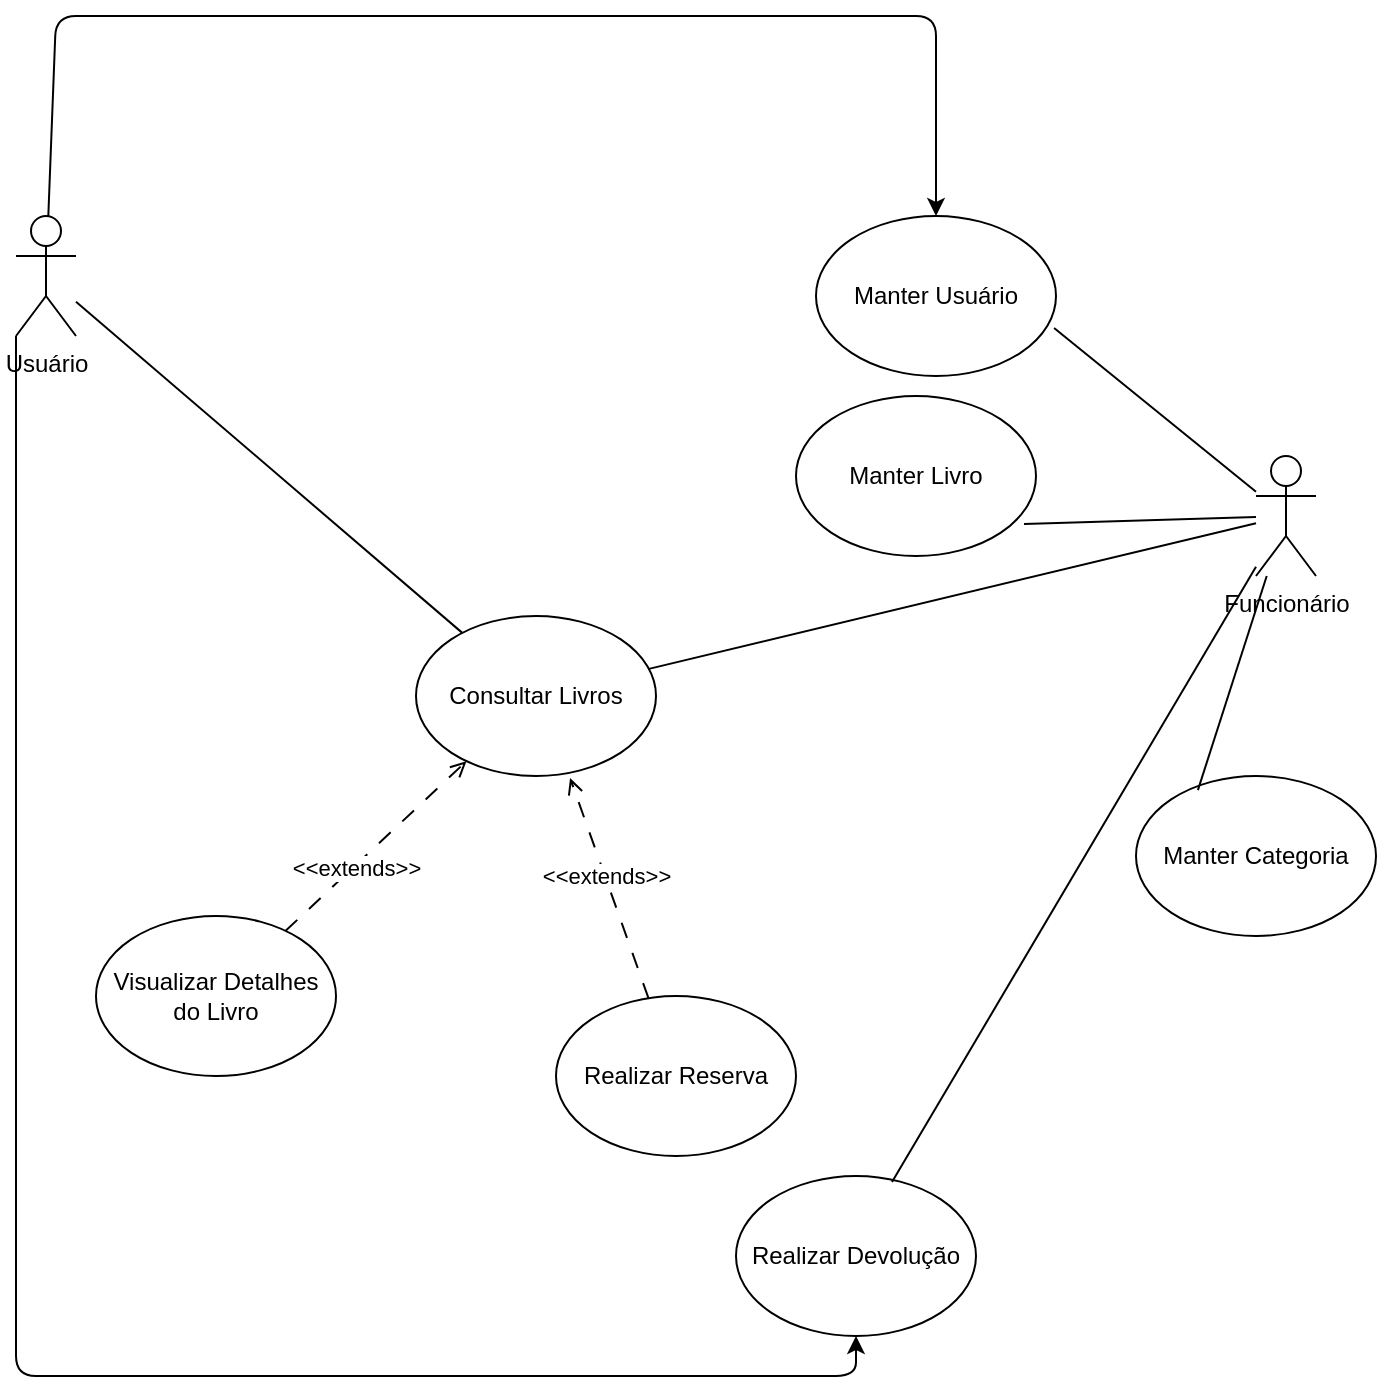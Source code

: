 <mxfile version="24.2.5" type="github">
  <diagram name="Página-1" id="rX_OChB66uoMsaLpp6ug">
    <mxGraphModel dx="1434" dy="772" grid="1" gridSize="10" guides="1" tooltips="1" connect="1" arrows="1" fold="1" page="1" pageScale="1" pageWidth="827" pageHeight="1169" math="0" shadow="0">
      <root>
        <mxCell id="0" />
        <mxCell id="1" parent="0" />
        <mxCell id="JcpWMlzMwsbFCnnu0zB2-25" style="edgeStyle=orthogonalEdgeStyle;rounded=1;orthogonalLoop=1;jettySize=auto;html=1;entryX=0.5;entryY=1;entryDx=0;entryDy=0;curved=0;" edge="1" parent="1" source="JcpWMlzMwsbFCnnu0zB2-1" target="JcpWMlzMwsbFCnnu0zB2-12">
          <mxGeometry relative="1" as="geometry">
            <Array as="points">
              <mxPoint x="60" y="720" />
              <mxPoint x="480" y="720" />
            </Array>
          </mxGeometry>
        </mxCell>
        <mxCell id="JcpWMlzMwsbFCnnu0zB2-1" value="Usuário&lt;div&gt;&lt;br&gt;&lt;/div&gt;" style="shape=umlActor;verticalLabelPosition=bottom;verticalAlign=top;html=1;outlineConnect=0;" vertex="1" parent="1">
          <mxGeometry x="60" y="140" width="30" height="60" as="geometry" />
        </mxCell>
        <mxCell id="JcpWMlzMwsbFCnnu0zB2-21" style="rounded=0;orthogonalLoop=1;jettySize=auto;html=1;endArrow=none;endFill=0;" edge="1" parent="1" source="JcpWMlzMwsbFCnnu0zB2-2" target="JcpWMlzMwsbFCnnu0zB2-8">
          <mxGeometry relative="1" as="geometry" />
        </mxCell>
        <mxCell id="JcpWMlzMwsbFCnnu0zB2-2" value="Funcionário" style="shape=umlActor;verticalLabelPosition=bottom;verticalAlign=top;html=1;outlineConnect=0;" vertex="1" parent="1">
          <mxGeometry x="680" y="260" width="30" height="60" as="geometry" />
        </mxCell>
        <mxCell id="JcpWMlzMwsbFCnnu0zB2-6" value="Manter Usuário" style="ellipse;whiteSpace=wrap;html=1;" vertex="1" parent="1">
          <mxGeometry x="460" y="140" width="120" height="80" as="geometry" />
        </mxCell>
        <mxCell id="JcpWMlzMwsbFCnnu0zB2-7" value="Manter Livro" style="ellipse;whiteSpace=wrap;html=1;" vertex="1" parent="1">
          <mxGeometry x="450" y="230" width="120" height="80" as="geometry" />
        </mxCell>
        <mxCell id="JcpWMlzMwsbFCnnu0zB2-16" style="rounded=0;orthogonalLoop=1;jettySize=auto;html=1;endArrow=none;endFill=0;" edge="1" parent="1" source="JcpWMlzMwsbFCnnu0zB2-8" target="JcpWMlzMwsbFCnnu0zB2-1">
          <mxGeometry relative="1" as="geometry" />
        </mxCell>
        <mxCell id="JcpWMlzMwsbFCnnu0zB2-8" value="Consultar Livros" style="ellipse;whiteSpace=wrap;html=1;" vertex="1" parent="1">
          <mxGeometry x="260" y="340" width="120" height="80" as="geometry" />
        </mxCell>
        <mxCell id="JcpWMlzMwsbFCnnu0zB2-19" style="rounded=0;orthogonalLoop=1;jettySize=auto;html=1;endArrow=open;endFill=0;dashed=1;dashPattern=8 8;" edge="1" parent="1" source="JcpWMlzMwsbFCnnu0zB2-9" target="JcpWMlzMwsbFCnnu0zB2-8">
          <mxGeometry relative="1" as="geometry" />
        </mxCell>
        <mxCell id="JcpWMlzMwsbFCnnu0zB2-20" value="&amp;lt;&amp;lt;extends&amp;gt;&amp;gt;" style="edgeLabel;html=1;align=center;verticalAlign=middle;resizable=0;points=[];" vertex="1" connectable="0" parent="JcpWMlzMwsbFCnnu0zB2-19">
          <mxGeometry x="-0.243" y="-1" relative="1" as="geometry">
            <mxPoint as="offset" />
          </mxGeometry>
        </mxCell>
        <mxCell id="JcpWMlzMwsbFCnnu0zB2-9" value="Visualizar Detalhes do Livro" style="ellipse;whiteSpace=wrap;html=1;" vertex="1" parent="1">
          <mxGeometry x="100" y="490" width="120" height="80" as="geometry" />
        </mxCell>
        <mxCell id="JcpWMlzMwsbFCnnu0zB2-10" value="Manter Categoria" style="ellipse;whiteSpace=wrap;html=1;" vertex="1" parent="1">
          <mxGeometry x="620" y="420" width="120" height="80" as="geometry" />
        </mxCell>
        <mxCell id="JcpWMlzMwsbFCnnu0zB2-11" value="Realizar Reserva" style="ellipse;whiteSpace=wrap;html=1;" vertex="1" parent="1">
          <mxGeometry x="330" y="530" width="120" height="80" as="geometry" />
        </mxCell>
        <mxCell id="JcpWMlzMwsbFCnnu0zB2-12" value="Realizar Devolução" style="ellipse;whiteSpace=wrap;html=1;" vertex="1" parent="1">
          <mxGeometry x="420" y="620" width="120" height="80" as="geometry" />
        </mxCell>
        <mxCell id="JcpWMlzMwsbFCnnu0zB2-13" style="rounded=0;orthogonalLoop=1;jettySize=auto;html=1;entryX=0.992;entryY=0.7;entryDx=0;entryDy=0;entryPerimeter=0;endArrow=none;endFill=0;" edge="1" parent="1" source="JcpWMlzMwsbFCnnu0zB2-2" target="JcpWMlzMwsbFCnnu0zB2-6">
          <mxGeometry relative="1" as="geometry" />
        </mxCell>
        <mxCell id="JcpWMlzMwsbFCnnu0zB2-14" style="rounded=0;orthogonalLoop=1;jettySize=auto;html=1;entryX=0.95;entryY=0.8;entryDx=0;entryDy=0;entryPerimeter=0;endArrow=none;endFill=0;" edge="1" parent="1" source="JcpWMlzMwsbFCnnu0zB2-2" target="JcpWMlzMwsbFCnnu0zB2-7">
          <mxGeometry relative="1" as="geometry" />
        </mxCell>
        <mxCell id="JcpWMlzMwsbFCnnu0zB2-15" style="rounded=1;orthogonalLoop=1;jettySize=auto;html=1;entryX=0.5;entryY=0;entryDx=0;entryDy=0;curved=0;" edge="1" parent="1" source="JcpWMlzMwsbFCnnu0zB2-1" target="JcpWMlzMwsbFCnnu0zB2-6">
          <mxGeometry relative="1" as="geometry">
            <Array as="points">
              <mxPoint x="80" y="40" />
              <mxPoint x="280" y="40" />
              <mxPoint x="520" y="40" />
            </Array>
          </mxGeometry>
        </mxCell>
        <mxCell id="JcpWMlzMwsbFCnnu0zB2-18" style="rounded=0;orthogonalLoop=1;jettySize=auto;html=1;entryX=0.258;entryY=0.088;entryDx=0;entryDy=0;entryPerimeter=0;endArrow=none;endFill=0;" edge="1" parent="1" source="JcpWMlzMwsbFCnnu0zB2-2" target="JcpWMlzMwsbFCnnu0zB2-10">
          <mxGeometry relative="1" as="geometry" />
        </mxCell>
        <mxCell id="JcpWMlzMwsbFCnnu0zB2-22" style="rounded=0;orthogonalLoop=1;jettySize=auto;html=1;entryX=0.642;entryY=1.013;entryDx=0;entryDy=0;entryPerimeter=0;endArrow=open;endFill=0;dashed=1;dashPattern=8 8;" edge="1" parent="1" source="JcpWMlzMwsbFCnnu0zB2-11" target="JcpWMlzMwsbFCnnu0zB2-8">
          <mxGeometry relative="1" as="geometry" />
        </mxCell>
        <mxCell id="JcpWMlzMwsbFCnnu0zB2-23" value="&amp;lt;&amp;lt;extends&amp;gt;&amp;gt;" style="edgeLabel;html=1;align=center;verticalAlign=middle;resizable=0;points=[];" vertex="1" connectable="0" parent="JcpWMlzMwsbFCnnu0zB2-22">
          <mxGeometry x="0.114" relative="1" as="geometry">
            <mxPoint as="offset" />
          </mxGeometry>
        </mxCell>
        <mxCell id="JcpWMlzMwsbFCnnu0zB2-24" style="rounded=0;orthogonalLoop=1;jettySize=auto;html=1;entryX=0.65;entryY=0.038;entryDx=0;entryDy=0;entryPerimeter=0;endArrow=none;endFill=0;" edge="1" parent="1" source="JcpWMlzMwsbFCnnu0zB2-2" target="JcpWMlzMwsbFCnnu0zB2-12">
          <mxGeometry relative="1" as="geometry" />
        </mxCell>
      </root>
    </mxGraphModel>
  </diagram>
</mxfile>
